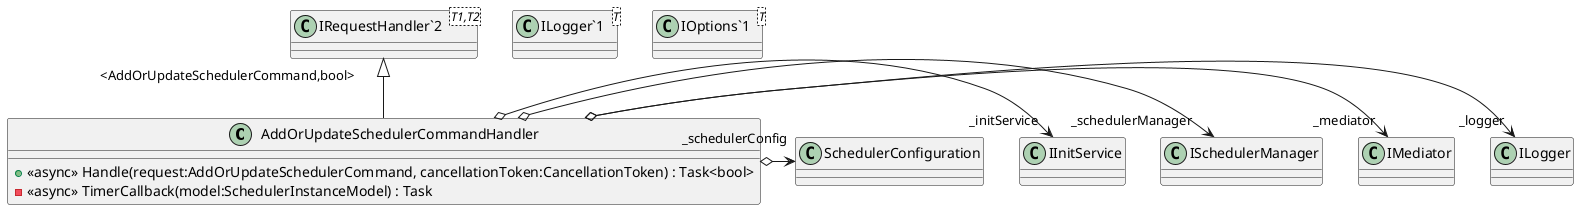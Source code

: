 @startuml
class AddOrUpdateSchedulerCommandHandler {
    + <<async>> Handle(request:AddOrUpdateSchedulerCommand, cancellationToken:CancellationToken) : Task<bool>
    - <<async>> TimerCallback(model:SchedulerInstanceModel) : Task
}
class "ILogger`1"<T> {
}
class "IOptions`1"<T> {
}
class "IRequestHandler`2"<T1,T2> {
}
"IRequestHandler`2" "<AddOrUpdateSchedulerCommand,bool>" <|-- AddOrUpdateSchedulerCommandHandler
AddOrUpdateSchedulerCommandHandler o-> "_logger" ILogger
AddOrUpdateSchedulerCommandHandler o-> "_mediator" IMediator
AddOrUpdateSchedulerCommandHandler o-> "_schedulerManager" ISchedulerManager
AddOrUpdateSchedulerCommandHandler o-> "_initService" IInitService
AddOrUpdateSchedulerCommandHandler o-> "_schedulerConfig" SchedulerConfiguration
@enduml
